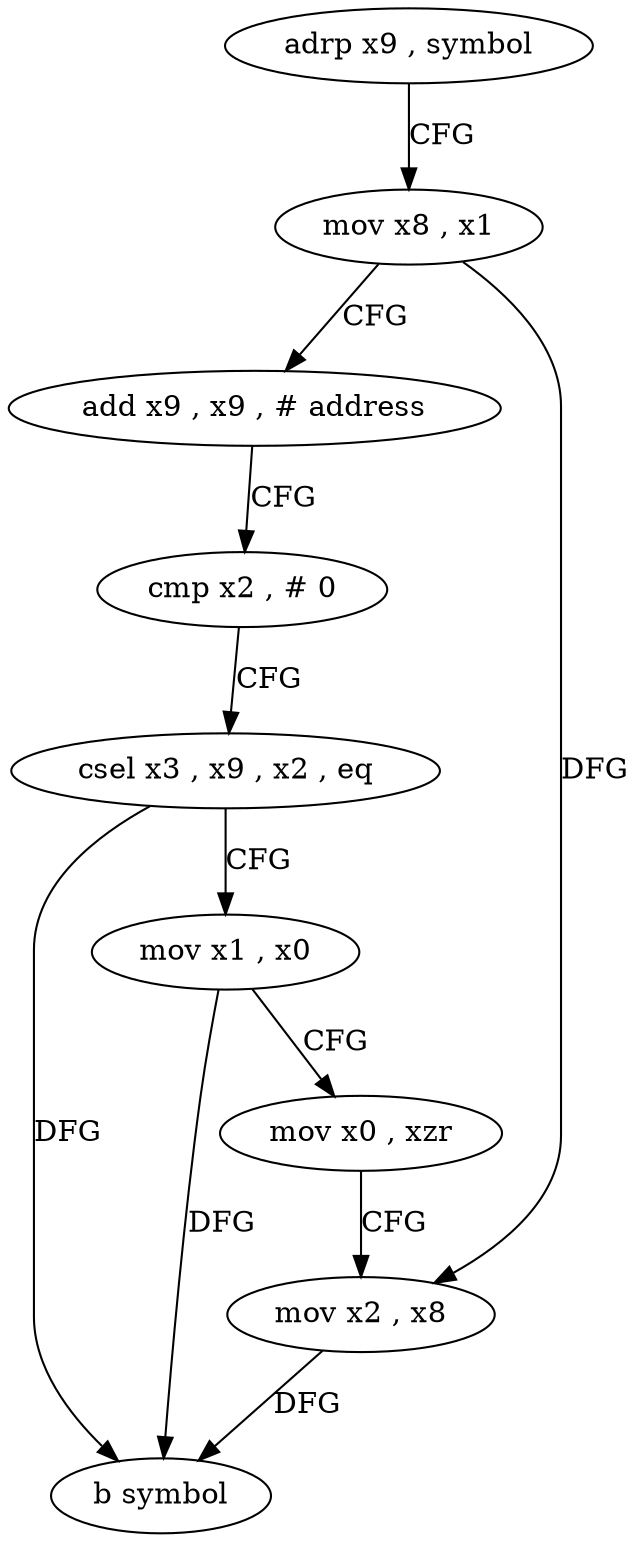 digraph "func" {
"4205180" [label = "adrp x9 , symbol" ]
"4205184" [label = "mov x8 , x1" ]
"4205188" [label = "add x9 , x9 , # address" ]
"4205192" [label = "cmp x2 , # 0" ]
"4205196" [label = "csel x3 , x9 , x2 , eq" ]
"4205200" [label = "mov x1 , x0" ]
"4205204" [label = "mov x0 , xzr" ]
"4205208" [label = "mov x2 , x8" ]
"4205212" [label = "b symbol" ]
"4205180" -> "4205184" [ label = "CFG" ]
"4205184" -> "4205188" [ label = "CFG" ]
"4205184" -> "4205208" [ label = "DFG" ]
"4205188" -> "4205192" [ label = "CFG" ]
"4205192" -> "4205196" [ label = "CFG" ]
"4205196" -> "4205200" [ label = "CFG" ]
"4205196" -> "4205212" [ label = "DFG" ]
"4205200" -> "4205204" [ label = "CFG" ]
"4205200" -> "4205212" [ label = "DFG" ]
"4205204" -> "4205208" [ label = "CFG" ]
"4205208" -> "4205212" [ label = "DFG" ]
}
